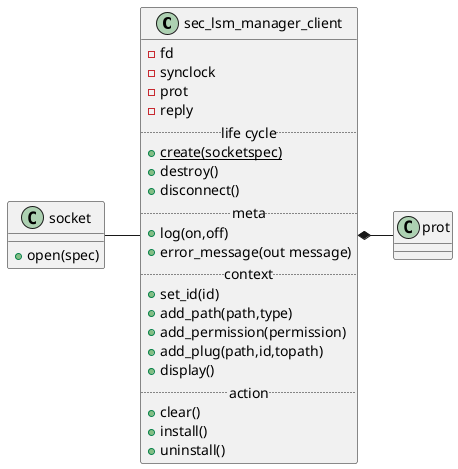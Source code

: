 @startuml

class "sec_lsm_manager_client" as slmc {
  - fd
  - synclock
  - prot
  - reply
  .. life cycle ..
  + {static} create(socketspec)
  + destroy()
  + disconnect()
  .. meta ..
  + log(on,off)
  + error_message(out message)
  .. context ..
  + set_id(id)
  + add_path(path,type)
  + add_permission(permission)
  + add_plug(path,id,topath)
  + display()
  .. action ..
  + clear()
  + install()
  + uninstall()
}

class prot

slmc *-right- prot

class socket {
  + open(spec)
}

slmc -left- socket

@enduml

